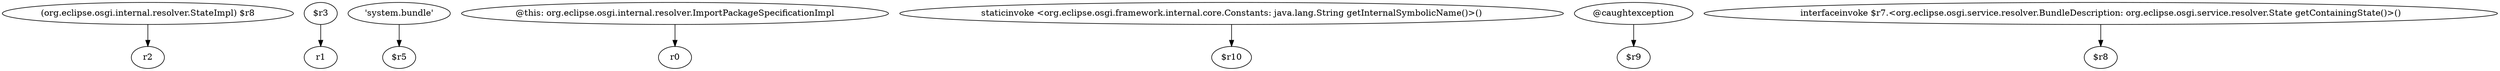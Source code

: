 digraph g {
0[label="(org.eclipse.osgi.internal.resolver.StateImpl) $r8"]
1[label="r2"]
0->1[label=""]
2[label="$r3"]
3[label="r1"]
2->3[label=""]
4[label="'system.bundle'"]
5[label="$r5"]
4->5[label=""]
6[label="@this: org.eclipse.osgi.internal.resolver.ImportPackageSpecificationImpl"]
7[label="r0"]
6->7[label=""]
8[label="staticinvoke <org.eclipse.osgi.framework.internal.core.Constants: java.lang.String getInternalSymbolicName()>()"]
9[label="$r10"]
8->9[label=""]
10[label="@caughtexception"]
11[label="$r9"]
10->11[label=""]
12[label="interfaceinvoke $r7.<org.eclipse.osgi.service.resolver.BundleDescription: org.eclipse.osgi.service.resolver.State getContainingState()>()"]
13[label="$r8"]
12->13[label=""]
}
